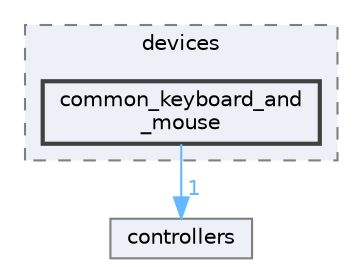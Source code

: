 digraph "src/devices/common_keyboard_and_mouse"
{
 // LATEX_PDF_SIZE
  bgcolor="transparent";
  edge [fontname=Helvetica,fontsize=10,labelfontname=Helvetica,labelfontsize=10];
  node [fontname=Helvetica,fontsize=10,shape=box,height=0.2,width=0.4];
  compound=true
  subgraph clusterdir_6fac9273c1f4413d2ee63ba6cd0b0eb2 {
    graph [ bgcolor="#edf0f7", pencolor="grey50", label="devices", fontname=Helvetica,fontsize=10 style="filled,dashed", URL="dir_6fac9273c1f4413d2ee63ba6cd0b0eb2.html",tooltip=""]
  dir_df924ccce4670631ac8b4dda80c6bbfe [label="common_keyboard_and\l_mouse", fillcolor="#edf0f7", color="grey25", style="filled,bold", URL="dir_df924ccce4670631ac8b4dda80c6bbfe.html",tooltip=""];
  }
  dir_bbd6674d859f4cefaacb708974cac240 [label="controllers", fillcolor="#edf0f7", color="grey50", style="filled", URL="dir_bbd6674d859f4cefaacb708974cac240.html",tooltip=""];
  dir_df924ccce4670631ac8b4dda80c6bbfe->dir_bbd6674d859f4cefaacb708974cac240 [headlabel="1", labeldistance=1.5 headhref="dir_000000_000001.html" href="dir_000000_000001.html" color="steelblue1" fontcolor="steelblue1"];
}
